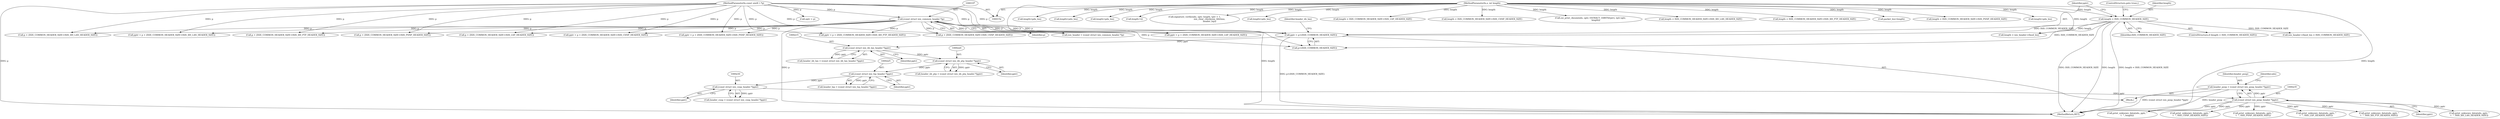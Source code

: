 digraph "0_tcpdump_3b32029db354cbc875127869d9b12a9addc75b50@pointer" {
"1000232" [label="(Call,header_psnp = (const struct isis_psnp_header *)pptr)"];
"1000234" [label="(Call,(const struct isis_psnp_header *)pptr)"];
"1000229" [label="(Call,(const struct isis_csnp_header *)pptr)"];
"1000224" [label="(Call,(const struct isis_lsp_header *)pptr)"];
"1000219" [label="(Call,(const struct isis_iih_ptp_header *)pptr)"];
"1000214" [label="(Call,(const struct isis_iih_lan_header *)pptr)"];
"1000207" [label="(Call,pptr = p+(ISIS_COMMON_HEADER_SIZE))"];
"1000196" [label="(Call,(const struct isis_common_header *)p)"];
"1000154" [label="(MethodParameterIn,const uint8_t *p)"];
"1000203" [label="(Call,length < ISIS_COMMON_HEADER_SIZE)"];
"1000155" [label="(MethodParameterIn,u_int length)"];
"1000203" [label="(Call,length < ISIS_COMMON_HEADER_SIZE)"];
"1001187" [label="(Call,pptr = p + (ISIS_COMMON_HEADER_SIZE+ISIS_CSNP_HEADER_SIZE))"];
"1000155" [label="(MethodParameterIn,u_int length)"];
"1001307" [label="(Call,pptr = p + (ISIS_COMMON_HEADER_SIZE+ISIS_PSNP_HEADER_SIZE))"];
"1000887" [label="(Call,length=pdu_len)"];
"1000795" [label="(Call,pptr = p + (ISIS_COMMON_HEADER_SIZE+ISIS_IIH_PTP_HEADER_SIZE))"];
"1001189" [label="(Call,p + (ISIS_COMMON_HEADER_SIZE+ISIS_CSNP_HEADER_SIZE))"];
"1000739" [label="(Call,length=pdu_len)"];
"1000232" [label="(Call,header_psnp = (const struct isis_psnp_header *)pptr)"];
"1000592" [label="(Call,length=pdu_len)"];
"1001047" [label="(Call,pptr = p + (ISIS_COMMON_HEADER_SIZE+ISIS_LSP_HEADER_SIZE))"];
"1001131" [label="(Call,length=pdu_len)"];
"1000927" [label="(Call,length-12)"];
"1000205" [label="(Identifier,ISIS_COMMON_HEADER_SIZE)"];
"1000191" [label="(Call,optr = p)"];
"1000216" [label="(Identifier,pptr)"];
"1000206" [label="(ControlStructure,goto trunc;)"];
"1000233" [label="(Identifier,header_psnp)"];
"1000219" [label="(Call,(const struct isis_iih_ptp_header *)pptr)"];
"1000202" [label="(ControlStructure,if (length < ISIS_COMMON_HEADER_SIZE))"];
"1000207" [label="(Call,pptr = p+(ISIS_COMMON_HEADER_SIZE))"];
"1000644" [label="(Call,print_unknown_data(ndo, pptr, \"\n\t  \", ISIS_IIH_LAN_HEADER_SIZE))"];
"1000240" [label="(Identifier,ndo)"];
"1001984" [label="(Call,signature_verify(ndo, optr, length, tptr + 1,\n                                            isis_clear_checksum_lifetime,\n                                            header_lsp))"];
"1000204" [label="(Identifier,length)"];
"1001309" [label="(Call,p + (ISIS_COMMON_HEADER_SIZE+ISIS_PSNP_HEADER_SIZE))"];
"1001175" [label="(Call,print_unknown_data(ndo, pptr, \"\n\t  \", ISIS_CSNP_HEADER_SIZE))"];
"1000213" [label="(Identifier,header_iih_lan)"];
"1000323" [label="(Call,isis_header->fixed_len < ISIS_COMMON_HEADER_SIZE)"];
"1001271" [label="(Call,length=pdu_len)"];
"1000194" [label="(Call,isis_header = (const struct isis_common_header *)p)"];
"1003083" [label="(MethodReturn,RET)"];
"1000229" [label="(Call,(const struct isis_csnp_header *)pptr)"];
"1000832" [label="(Call,length < ISIS_COMMON_HEADER_SIZE+ISIS_LSP_HEADER_SIZE)"];
"1001295" [label="(Call,print_unknown_data(ndo, pptr, \"\n\t  \", ISIS_PSNP_HEADER_SIZE))"];
"1001086" [label="(Call,length < ISIS_COMMON_HEADER_SIZE+ISIS_CSNP_HEADER_SIZE)"];
"1000222" [label="(Call,header_lsp = (const struct isis_lsp_header *)pptr)"];
"1000198" [label="(Identifier,p)"];
"1000658" [label="(Call,p + (ISIS_COMMON_HEADER_SIZE+ISIS_IIH_LAN_HEADER_SIZE))"];
"1000221" [label="(Identifier,pptr)"];
"1000231" [label="(Identifier,pptr)"];
"1001035" [label="(Call,print_unknown_data(ndo, pptr, \"\n\t  \", ISIS_LSP_HEADER_SIZE))"];
"1000656" [label="(Call,pptr = p + (ISIS_COMMON_HEADER_SIZE+ISIS_IIH_LAN_HEADER_SIZE))"];
"1000797" [label="(Call,p + (ISIS_COMMON_HEADER_SIZE+ISIS_IIH_PTP_HEADER_SIZE))"];
"1000227" [label="(Call,header_csnp = (const struct isis_csnp_header *)pptr)"];
"1000208" [label="(Identifier,pptr)"];
"1000224" [label="(Call,(const struct isis_lsp_header *)pptr)"];
"1000212" [label="(Call,header_iih_lan = (const struct isis_iih_lan_header *)pptr)"];
"1002571" [label="(Call,osi_print_cksum(ndo, optr, EXTRACT_16BITS(tptr), tptr-optr,\n                length))"];
"1000234" [label="(Call,(const struct isis_psnp_header *)pptr)"];
"1000217" [label="(Call,header_iih_ptp = (const struct isis_iih_ptp_header *)pptr)"];
"1000533" [label="(Call,length < ISIS_COMMON_HEADER_SIZE+ISIS_IIH_LAN_HEADER_SIZE)"];
"1000304" [label="(Call,length < isis_header->fixed_len)"];
"1000694" [label="(Call,length < ISIS_COMMON_HEADER_SIZE+ISIS_IIH_PTP_HEADER_SIZE)"];
"1000188" [label="(Call,packet_len=length)"];
"1000209" [label="(Call,p+(ISIS_COMMON_HEADER_SIZE))"];
"1000783" [label="(Call,print_unknown_data(ndo, pptr, \"\n\t  \", ISIS_IIH_PTP_HEADER_SIZE))"];
"1001049" [label="(Call,p + (ISIS_COMMON_HEADER_SIZE+ISIS_LSP_HEADER_SIZE))"];
"1000156" [label="(Block,)"];
"1001333" [label="(Call,print_unknown_data(ndo, pptr, \"\n\t  \", length))"];
"1000214" [label="(Call,(const struct isis_iih_lan_header *)pptr)"];
"1000154" [label="(MethodParameterIn,const uint8_t *p)"];
"1000226" [label="(Identifier,pptr)"];
"1001226" [label="(Call,length < ISIS_COMMON_HEADER_SIZE+ISIS_PSNP_HEADER_SIZE)"];
"1000236" [label="(Identifier,pptr)"];
"1000196" [label="(Call,(const struct isis_common_header *)p)"];
"1000232" -> "1000156"  [label="AST: "];
"1000232" -> "1000234"  [label="CFG: "];
"1000233" -> "1000232"  [label="AST: "];
"1000234" -> "1000232"  [label="AST: "];
"1000240" -> "1000232"  [label="CFG: "];
"1000232" -> "1003083"  [label="DDG: header_psnp"];
"1000232" -> "1003083"  [label="DDG: (const struct isis_psnp_header *)pptr"];
"1000234" -> "1000232"  [label="DDG: pptr"];
"1000234" -> "1000236"  [label="CFG: "];
"1000235" -> "1000234"  [label="AST: "];
"1000236" -> "1000234"  [label="AST: "];
"1000234" -> "1003083"  [label="DDG: pptr"];
"1000229" -> "1000234"  [label="DDG: pptr"];
"1000234" -> "1000644"  [label="DDG: pptr"];
"1000234" -> "1000783"  [label="DDG: pptr"];
"1000234" -> "1001035"  [label="DDG: pptr"];
"1000234" -> "1001175"  [label="DDG: pptr"];
"1000234" -> "1001295"  [label="DDG: pptr"];
"1000234" -> "1001333"  [label="DDG: pptr"];
"1000229" -> "1000227"  [label="AST: "];
"1000229" -> "1000231"  [label="CFG: "];
"1000230" -> "1000229"  [label="AST: "];
"1000231" -> "1000229"  [label="AST: "];
"1000227" -> "1000229"  [label="CFG: "];
"1000229" -> "1000227"  [label="DDG: pptr"];
"1000224" -> "1000229"  [label="DDG: pptr"];
"1000224" -> "1000222"  [label="AST: "];
"1000224" -> "1000226"  [label="CFG: "];
"1000225" -> "1000224"  [label="AST: "];
"1000226" -> "1000224"  [label="AST: "];
"1000222" -> "1000224"  [label="CFG: "];
"1000224" -> "1000222"  [label="DDG: pptr"];
"1000219" -> "1000224"  [label="DDG: pptr"];
"1000219" -> "1000217"  [label="AST: "];
"1000219" -> "1000221"  [label="CFG: "];
"1000220" -> "1000219"  [label="AST: "];
"1000221" -> "1000219"  [label="AST: "];
"1000217" -> "1000219"  [label="CFG: "];
"1000219" -> "1000217"  [label="DDG: pptr"];
"1000214" -> "1000219"  [label="DDG: pptr"];
"1000214" -> "1000212"  [label="AST: "];
"1000214" -> "1000216"  [label="CFG: "];
"1000215" -> "1000214"  [label="AST: "];
"1000216" -> "1000214"  [label="AST: "];
"1000212" -> "1000214"  [label="CFG: "];
"1000214" -> "1000212"  [label="DDG: pptr"];
"1000207" -> "1000214"  [label="DDG: pptr"];
"1000207" -> "1000156"  [label="AST: "];
"1000207" -> "1000209"  [label="CFG: "];
"1000208" -> "1000207"  [label="AST: "];
"1000209" -> "1000207"  [label="AST: "];
"1000213" -> "1000207"  [label="CFG: "];
"1000207" -> "1003083"  [label="DDG: p+(ISIS_COMMON_HEADER_SIZE)"];
"1000196" -> "1000207"  [label="DDG: p"];
"1000154" -> "1000207"  [label="DDG: p"];
"1000203" -> "1000207"  [label="DDG: ISIS_COMMON_HEADER_SIZE"];
"1000196" -> "1000194"  [label="AST: "];
"1000196" -> "1000198"  [label="CFG: "];
"1000197" -> "1000196"  [label="AST: "];
"1000198" -> "1000196"  [label="AST: "];
"1000194" -> "1000196"  [label="CFG: "];
"1000196" -> "1003083"  [label="DDG: p"];
"1000196" -> "1000194"  [label="DDG: p"];
"1000154" -> "1000196"  [label="DDG: p"];
"1000196" -> "1000209"  [label="DDG: p"];
"1000196" -> "1000656"  [label="DDG: p"];
"1000196" -> "1000658"  [label="DDG: p"];
"1000196" -> "1000795"  [label="DDG: p"];
"1000196" -> "1000797"  [label="DDG: p"];
"1000196" -> "1001047"  [label="DDG: p"];
"1000196" -> "1001049"  [label="DDG: p"];
"1000196" -> "1001187"  [label="DDG: p"];
"1000196" -> "1001189"  [label="DDG: p"];
"1000196" -> "1001307"  [label="DDG: p"];
"1000196" -> "1001309"  [label="DDG: p"];
"1000154" -> "1000152"  [label="AST: "];
"1000154" -> "1003083"  [label="DDG: p"];
"1000154" -> "1000191"  [label="DDG: p"];
"1000154" -> "1000209"  [label="DDG: p"];
"1000154" -> "1000656"  [label="DDG: p"];
"1000154" -> "1000658"  [label="DDG: p"];
"1000154" -> "1000795"  [label="DDG: p"];
"1000154" -> "1000797"  [label="DDG: p"];
"1000154" -> "1001047"  [label="DDG: p"];
"1000154" -> "1001049"  [label="DDG: p"];
"1000154" -> "1001187"  [label="DDG: p"];
"1000154" -> "1001189"  [label="DDG: p"];
"1000154" -> "1001307"  [label="DDG: p"];
"1000154" -> "1001309"  [label="DDG: p"];
"1000203" -> "1000202"  [label="AST: "];
"1000203" -> "1000205"  [label="CFG: "];
"1000204" -> "1000203"  [label="AST: "];
"1000205" -> "1000203"  [label="AST: "];
"1000206" -> "1000203"  [label="CFG: "];
"1000208" -> "1000203"  [label="CFG: "];
"1000203" -> "1003083"  [label="DDG: length < ISIS_COMMON_HEADER_SIZE"];
"1000203" -> "1003083"  [label="DDG: ISIS_COMMON_HEADER_SIZE"];
"1000203" -> "1003083"  [label="DDG: length"];
"1000155" -> "1000203"  [label="DDG: length"];
"1000203" -> "1000209"  [label="DDG: ISIS_COMMON_HEADER_SIZE"];
"1000203" -> "1000304"  [label="DDG: length"];
"1000203" -> "1000323"  [label="DDG: ISIS_COMMON_HEADER_SIZE"];
"1000155" -> "1000152"  [label="AST: "];
"1000155" -> "1003083"  [label="DDG: length"];
"1000155" -> "1000188"  [label="DDG: length"];
"1000155" -> "1000304"  [label="DDG: length"];
"1000155" -> "1000533"  [label="DDG: length"];
"1000155" -> "1000592"  [label="DDG: length"];
"1000155" -> "1000694"  [label="DDG: length"];
"1000155" -> "1000739"  [label="DDG: length"];
"1000155" -> "1000832"  [label="DDG: length"];
"1000155" -> "1000887"  [label="DDG: length"];
"1000155" -> "1000927"  [label="DDG: length"];
"1000155" -> "1001086"  [label="DDG: length"];
"1000155" -> "1001131"  [label="DDG: length"];
"1000155" -> "1001226"  [label="DDG: length"];
"1000155" -> "1001271"  [label="DDG: length"];
"1000155" -> "1001333"  [label="DDG: length"];
"1000155" -> "1001984"  [label="DDG: length"];
"1000155" -> "1002571"  [label="DDG: length"];
}
